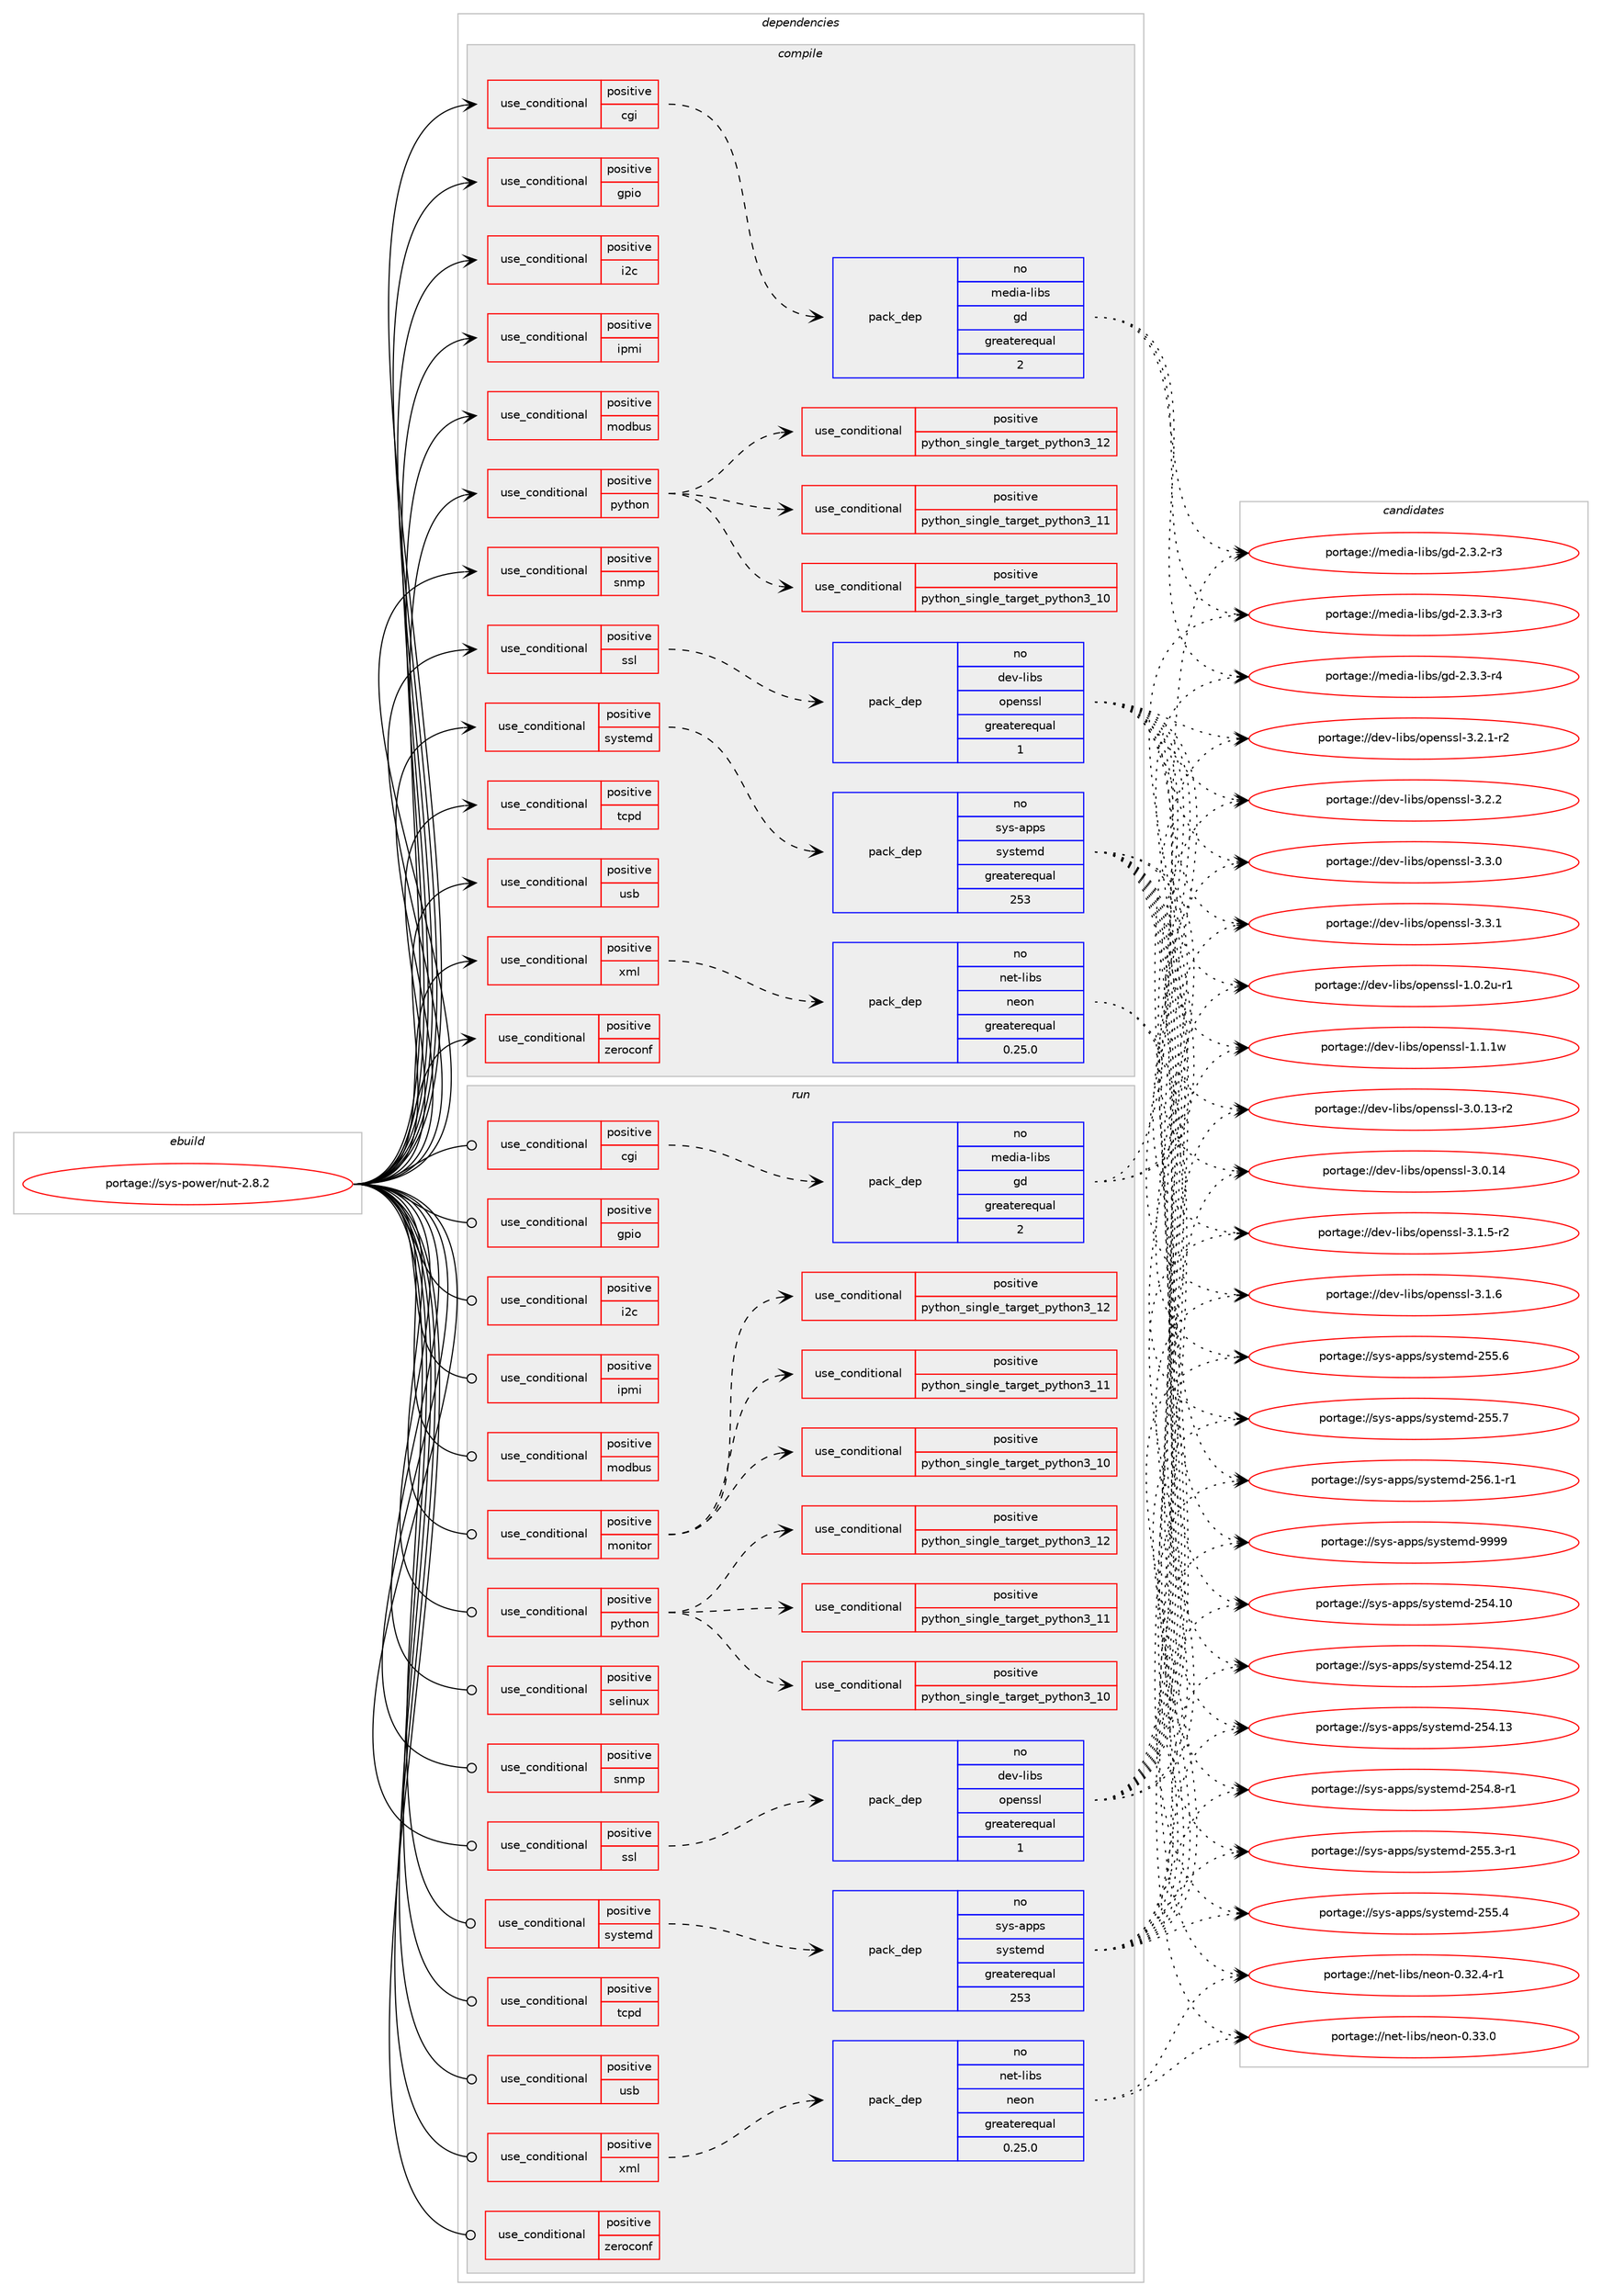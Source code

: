 digraph prolog {

# *************
# Graph options
# *************

newrank=true;
concentrate=true;
compound=true;
graph [rankdir=LR,fontname=Helvetica,fontsize=10,ranksep=1.5];#, ranksep=2.5, nodesep=0.2];
edge  [arrowhead=vee];
node  [fontname=Helvetica,fontsize=10];

# **********
# The ebuild
# **********

subgraph cluster_leftcol {
color=gray;
rank=same;
label=<<i>ebuild</i>>;
id [label="portage://sys-power/nut-2.8.2", color=red, width=4, href="../sys-power/nut-2.8.2.svg"];
}

# ****************
# The dependencies
# ****************

subgraph cluster_midcol {
color=gray;
label=<<i>dependencies</i>>;
subgraph cluster_compile {
fillcolor="#eeeeee";
style=filled;
label=<<i>compile</i>>;
subgraph cond115331 {
dependency221669 [label=<<TABLE BORDER="0" CELLBORDER="1" CELLSPACING="0" CELLPADDING="4"><TR><TD ROWSPAN="3" CELLPADDING="10">use_conditional</TD></TR><TR><TD>positive</TD></TR><TR><TD>cgi</TD></TR></TABLE>>, shape=none, color=red];
subgraph pack103407 {
dependency221670 [label=<<TABLE BORDER="0" CELLBORDER="1" CELLSPACING="0" CELLPADDING="4" WIDTH="220"><TR><TD ROWSPAN="6" CELLPADDING="30">pack_dep</TD></TR><TR><TD WIDTH="110">no</TD></TR><TR><TD>media-libs</TD></TR><TR><TD>gd</TD></TR><TR><TD>greaterequal</TD></TR><TR><TD>2</TD></TR></TABLE>>, shape=none, color=blue];
}
dependency221669:e -> dependency221670:w [weight=20,style="dashed",arrowhead="vee"];
}
id:e -> dependency221669:w [weight=20,style="solid",arrowhead="vee"];
subgraph cond115332 {
dependency221671 [label=<<TABLE BORDER="0" CELLBORDER="1" CELLSPACING="0" CELLPADDING="4"><TR><TD ROWSPAN="3" CELLPADDING="10">use_conditional</TD></TR><TR><TD>positive</TD></TR><TR><TD>gpio</TD></TR></TABLE>>, shape=none, color=red];
# *** BEGIN UNKNOWN DEPENDENCY TYPE (TODO) ***
# dependency221671 -> package_dependency(portage://sys-power/nut-2.8.2,install,no,dev-libs,libgpiod,none,[,,],[],[])
# *** END UNKNOWN DEPENDENCY TYPE (TODO) ***

}
id:e -> dependency221671:w [weight=20,style="solid",arrowhead="vee"];
subgraph cond115333 {
dependency221672 [label=<<TABLE BORDER="0" CELLBORDER="1" CELLSPACING="0" CELLPADDING="4"><TR><TD ROWSPAN="3" CELLPADDING="10">use_conditional</TD></TR><TR><TD>positive</TD></TR><TR><TD>i2c</TD></TR></TABLE>>, shape=none, color=red];
# *** BEGIN UNKNOWN DEPENDENCY TYPE (TODO) ***
# dependency221672 -> package_dependency(portage://sys-power/nut-2.8.2,install,no,sys-apps,i2c-tools,none,[,,],[],[])
# *** END UNKNOWN DEPENDENCY TYPE (TODO) ***

}
id:e -> dependency221672:w [weight=20,style="solid",arrowhead="vee"];
subgraph cond115334 {
dependency221673 [label=<<TABLE BORDER="0" CELLBORDER="1" CELLSPACING="0" CELLPADDING="4"><TR><TD ROWSPAN="3" CELLPADDING="10">use_conditional</TD></TR><TR><TD>positive</TD></TR><TR><TD>ipmi</TD></TR></TABLE>>, shape=none, color=red];
# *** BEGIN UNKNOWN DEPENDENCY TYPE (TODO) ***
# dependency221673 -> package_dependency(portage://sys-power/nut-2.8.2,install,no,sys-libs,freeipmi,none,[,,],[],[])
# *** END UNKNOWN DEPENDENCY TYPE (TODO) ***

}
id:e -> dependency221673:w [weight=20,style="solid",arrowhead="vee"];
subgraph cond115335 {
dependency221674 [label=<<TABLE BORDER="0" CELLBORDER="1" CELLSPACING="0" CELLPADDING="4"><TR><TD ROWSPAN="3" CELLPADDING="10">use_conditional</TD></TR><TR><TD>positive</TD></TR><TR><TD>modbus</TD></TR></TABLE>>, shape=none, color=red];
# *** BEGIN UNKNOWN DEPENDENCY TYPE (TODO) ***
# dependency221674 -> package_dependency(portage://sys-power/nut-2.8.2,install,no,dev-libs,libmodbus,none,[,,],[],[])
# *** END UNKNOWN DEPENDENCY TYPE (TODO) ***

}
id:e -> dependency221674:w [weight=20,style="solid",arrowhead="vee"];
subgraph cond115336 {
dependency221675 [label=<<TABLE BORDER="0" CELLBORDER="1" CELLSPACING="0" CELLPADDING="4"><TR><TD ROWSPAN="3" CELLPADDING="10">use_conditional</TD></TR><TR><TD>positive</TD></TR><TR><TD>python</TD></TR></TABLE>>, shape=none, color=red];
subgraph cond115337 {
dependency221676 [label=<<TABLE BORDER="0" CELLBORDER="1" CELLSPACING="0" CELLPADDING="4"><TR><TD ROWSPAN="3" CELLPADDING="10">use_conditional</TD></TR><TR><TD>positive</TD></TR><TR><TD>python_single_target_python3_10</TD></TR></TABLE>>, shape=none, color=red];
# *** BEGIN UNKNOWN DEPENDENCY TYPE (TODO) ***
# dependency221676 -> package_dependency(portage://sys-power/nut-2.8.2,install,no,dev-lang,python,none,[,,],[slot(3.10)],[])
# *** END UNKNOWN DEPENDENCY TYPE (TODO) ***

}
dependency221675:e -> dependency221676:w [weight=20,style="dashed",arrowhead="vee"];
subgraph cond115338 {
dependency221677 [label=<<TABLE BORDER="0" CELLBORDER="1" CELLSPACING="0" CELLPADDING="4"><TR><TD ROWSPAN="3" CELLPADDING="10">use_conditional</TD></TR><TR><TD>positive</TD></TR><TR><TD>python_single_target_python3_11</TD></TR></TABLE>>, shape=none, color=red];
# *** BEGIN UNKNOWN DEPENDENCY TYPE (TODO) ***
# dependency221677 -> package_dependency(portage://sys-power/nut-2.8.2,install,no,dev-lang,python,none,[,,],[slot(3.11)],[])
# *** END UNKNOWN DEPENDENCY TYPE (TODO) ***

}
dependency221675:e -> dependency221677:w [weight=20,style="dashed",arrowhead="vee"];
subgraph cond115339 {
dependency221678 [label=<<TABLE BORDER="0" CELLBORDER="1" CELLSPACING="0" CELLPADDING="4"><TR><TD ROWSPAN="3" CELLPADDING="10">use_conditional</TD></TR><TR><TD>positive</TD></TR><TR><TD>python_single_target_python3_12</TD></TR></TABLE>>, shape=none, color=red];
# *** BEGIN UNKNOWN DEPENDENCY TYPE (TODO) ***
# dependency221678 -> package_dependency(portage://sys-power/nut-2.8.2,install,no,dev-lang,python,none,[,,],[slot(3.12)],[])
# *** END UNKNOWN DEPENDENCY TYPE (TODO) ***

}
dependency221675:e -> dependency221678:w [weight=20,style="dashed",arrowhead="vee"];
}
id:e -> dependency221675:w [weight=20,style="solid",arrowhead="vee"];
subgraph cond115340 {
dependency221679 [label=<<TABLE BORDER="0" CELLBORDER="1" CELLSPACING="0" CELLPADDING="4"><TR><TD ROWSPAN="3" CELLPADDING="10">use_conditional</TD></TR><TR><TD>positive</TD></TR><TR><TD>snmp</TD></TR></TABLE>>, shape=none, color=red];
# *** BEGIN UNKNOWN DEPENDENCY TYPE (TODO) ***
# dependency221679 -> package_dependency(portage://sys-power/nut-2.8.2,install,no,net-analyzer,net-snmp,none,[,,],any_same_slot,[])
# *** END UNKNOWN DEPENDENCY TYPE (TODO) ***

}
id:e -> dependency221679:w [weight=20,style="solid",arrowhead="vee"];
subgraph cond115341 {
dependency221680 [label=<<TABLE BORDER="0" CELLBORDER="1" CELLSPACING="0" CELLPADDING="4"><TR><TD ROWSPAN="3" CELLPADDING="10">use_conditional</TD></TR><TR><TD>positive</TD></TR><TR><TD>ssl</TD></TR></TABLE>>, shape=none, color=red];
subgraph pack103408 {
dependency221681 [label=<<TABLE BORDER="0" CELLBORDER="1" CELLSPACING="0" CELLPADDING="4" WIDTH="220"><TR><TD ROWSPAN="6" CELLPADDING="30">pack_dep</TD></TR><TR><TD WIDTH="110">no</TD></TR><TR><TD>dev-libs</TD></TR><TR><TD>openssl</TD></TR><TR><TD>greaterequal</TD></TR><TR><TD>1</TD></TR></TABLE>>, shape=none, color=blue];
}
dependency221680:e -> dependency221681:w [weight=20,style="dashed",arrowhead="vee"];
}
id:e -> dependency221680:w [weight=20,style="solid",arrowhead="vee"];
subgraph cond115342 {
dependency221682 [label=<<TABLE BORDER="0" CELLBORDER="1" CELLSPACING="0" CELLPADDING="4"><TR><TD ROWSPAN="3" CELLPADDING="10">use_conditional</TD></TR><TR><TD>positive</TD></TR><TR><TD>systemd</TD></TR></TABLE>>, shape=none, color=red];
subgraph pack103409 {
dependency221683 [label=<<TABLE BORDER="0" CELLBORDER="1" CELLSPACING="0" CELLPADDING="4" WIDTH="220"><TR><TD ROWSPAN="6" CELLPADDING="30">pack_dep</TD></TR><TR><TD WIDTH="110">no</TD></TR><TR><TD>sys-apps</TD></TR><TR><TD>systemd</TD></TR><TR><TD>greaterequal</TD></TR><TR><TD>253</TD></TR></TABLE>>, shape=none, color=blue];
}
dependency221682:e -> dependency221683:w [weight=20,style="dashed",arrowhead="vee"];
}
id:e -> dependency221682:w [weight=20,style="solid",arrowhead="vee"];
subgraph cond115343 {
dependency221684 [label=<<TABLE BORDER="0" CELLBORDER="1" CELLSPACING="0" CELLPADDING="4"><TR><TD ROWSPAN="3" CELLPADDING="10">use_conditional</TD></TR><TR><TD>positive</TD></TR><TR><TD>tcpd</TD></TR></TABLE>>, shape=none, color=red];
# *** BEGIN UNKNOWN DEPENDENCY TYPE (TODO) ***
# dependency221684 -> package_dependency(portage://sys-power/nut-2.8.2,install,no,sys-apps,tcp-wrappers,none,[,,],[],[])
# *** END UNKNOWN DEPENDENCY TYPE (TODO) ***

}
id:e -> dependency221684:w [weight=20,style="solid",arrowhead="vee"];
subgraph cond115344 {
dependency221685 [label=<<TABLE BORDER="0" CELLBORDER="1" CELLSPACING="0" CELLPADDING="4"><TR><TD ROWSPAN="3" CELLPADDING="10">use_conditional</TD></TR><TR><TD>positive</TD></TR><TR><TD>usb</TD></TR></TABLE>>, shape=none, color=red];
# *** BEGIN UNKNOWN DEPENDENCY TYPE (TODO) ***
# dependency221685 -> package_dependency(portage://sys-power/nut-2.8.2,install,no,virtual,libusb,none,[,,],[slot(1)],[])
# *** END UNKNOWN DEPENDENCY TYPE (TODO) ***

}
id:e -> dependency221685:w [weight=20,style="solid",arrowhead="vee"];
subgraph cond115345 {
dependency221686 [label=<<TABLE BORDER="0" CELLBORDER="1" CELLSPACING="0" CELLPADDING="4"><TR><TD ROWSPAN="3" CELLPADDING="10">use_conditional</TD></TR><TR><TD>positive</TD></TR><TR><TD>xml</TD></TR></TABLE>>, shape=none, color=red];
subgraph pack103410 {
dependency221687 [label=<<TABLE BORDER="0" CELLBORDER="1" CELLSPACING="0" CELLPADDING="4" WIDTH="220"><TR><TD ROWSPAN="6" CELLPADDING="30">pack_dep</TD></TR><TR><TD WIDTH="110">no</TD></TR><TR><TD>net-libs</TD></TR><TR><TD>neon</TD></TR><TR><TD>greaterequal</TD></TR><TR><TD>0.25.0</TD></TR></TABLE>>, shape=none, color=blue];
}
dependency221686:e -> dependency221687:w [weight=20,style="dashed",arrowhead="vee"];
}
id:e -> dependency221686:w [weight=20,style="solid",arrowhead="vee"];
subgraph cond115346 {
dependency221688 [label=<<TABLE BORDER="0" CELLBORDER="1" CELLSPACING="0" CELLPADDING="4"><TR><TD ROWSPAN="3" CELLPADDING="10">use_conditional</TD></TR><TR><TD>positive</TD></TR><TR><TD>zeroconf</TD></TR></TABLE>>, shape=none, color=red];
# *** BEGIN UNKNOWN DEPENDENCY TYPE (TODO) ***
# dependency221688 -> package_dependency(portage://sys-power/nut-2.8.2,install,no,net-dns,avahi,none,[,,],[],[])
# *** END UNKNOWN DEPENDENCY TYPE (TODO) ***

}
id:e -> dependency221688:w [weight=20,style="solid",arrowhead="vee"];
# *** BEGIN UNKNOWN DEPENDENCY TYPE (TODO) ***
# id -> package_dependency(portage://sys-power/nut-2.8.2,install,no,acct-group,nut,none,[,,],[],[])
# *** END UNKNOWN DEPENDENCY TYPE (TODO) ***

# *** BEGIN UNKNOWN DEPENDENCY TYPE (TODO) ***
# id -> package_dependency(portage://sys-power/nut-2.8.2,install,no,acct-user,nut,none,[,,],[],[])
# *** END UNKNOWN DEPENDENCY TYPE (TODO) ***

# *** BEGIN UNKNOWN DEPENDENCY TYPE (TODO) ***
# id -> package_dependency(portage://sys-power/nut-2.8.2,install,no,dev-libs,libltdl,none,[,,],[],[])
# *** END UNKNOWN DEPENDENCY TYPE (TODO) ***

# *** BEGIN UNKNOWN DEPENDENCY TYPE (TODO) ***
# id -> package_dependency(portage://sys-power/nut-2.8.2,install,no,virtual,udev,none,[,,],[],[])
# *** END UNKNOWN DEPENDENCY TYPE (TODO) ***

}
subgraph cluster_compileandrun {
fillcolor="#eeeeee";
style=filled;
label=<<i>compile and run</i>>;
}
subgraph cluster_run {
fillcolor="#eeeeee";
style=filled;
label=<<i>run</i>>;
subgraph cond115347 {
dependency221689 [label=<<TABLE BORDER="0" CELLBORDER="1" CELLSPACING="0" CELLPADDING="4"><TR><TD ROWSPAN="3" CELLPADDING="10">use_conditional</TD></TR><TR><TD>positive</TD></TR><TR><TD>cgi</TD></TR></TABLE>>, shape=none, color=red];
subgraph pack103411 {
dependency221690 [label=<<TABLE BORDER="0" CELLBORDER="1" CELLSPACING="0" CELLPADDING="4" WIDTH="220"><TR><TD ROWSPAN="6" CELLPADDING="30">pack_dep</TD></TR><TR><TD WIDTH="110">no</TD></TR><TR><TD>media-libs</TD></TR><TR><TD>gd</TD></TR><TR><TD>greaterequal</TD></TR><TR><TD>2</TD></TR></TABLE>>, shape=none, color=blue];
}
dependency221689:e -> dependency221690:w [weight=20,style="dashed",arrowhead="vee"];
}
id:e -> dependency221689:w [weight=20,style="solid",arrowhead="odot"];
subgraph cond115348 {
dependency221691 [label=<<TABLE BORDER="0" CELLBORDER="1" CELLSPACING="0" CELLPADDING="4"><TR><TD ROWSPAN="3" CELLPADDING="10">use_conditional</TD></TR><TR><TD>positive</TD></TR><TR><TD>gpio</TD></TR></TABLE>>, shape=none, color=red];
# *** BEGIN UNKNOWN DEPENDENCY TYPE (TODO) ***
# dependency221691 -> package_dependency(portage://sys-power/nut-2.8.2,run,no,dev-libs,libgpiod,none,[,,],[],[])
# *** END UNKNOWN DEPENDENCY TYPE (TODO) ***

}
id:e -> dependency221691:w [weight=20,style="solid",arrowhead="odot"];
subgraph cond115349 {
dependency221692 [label=<<TABLE BORDER="0" CELLBORDER="1" CELLSPACING="0" CELLPADDING="4"><TR><TD ROWSPAN="3" CELLPADDING="10">use_conditional</TD></TR><TR><TD>positive</TD></TR><TR><TD>i2c</TD></TR></TABLE>>, shape=none, color=red];
# *** BEGIN UNKNOWN DEPENDENCY TYPE (TODO) ***
# dependency221692 -> package_dependency(portage://sys-power/nut-2.8.2,run,no,sys-apps,i2c-tools,none,[,,],[],[])
# *** END UNKNOWN DEPENDENCY TYPE (TODO) ***

}
id:e -> dependency221692:w [weight=20,style="solid",arrowhead="odot"];
subgraph cond115350 {
dependency221693 [label=<<TABLE BORDER="0" CELLBORDER="1" CELLSPACING="0" CELLPADDING="4"><TR><TD ROWSPAN="3" CELLPADDING="10">use_conditional</TD></TR><TR><TD>positive</TD></TR><TR><TD>ipmi</TD></TR></TABLE>>, shape=none, color=red];
# *** BEGIN UNKNOWN DEPENDENCY TYPE (TODO) ***
# dependency221693 -> package_dependency(portage://sys-power/nut-2.8.2,run,no,sys-libs,freeipmi,none,[,,],[],[])
# *** END UNKNOWN DEPENDENCY TYPE (TODO) ***

}
id:e -> dependency221693:w [weight=20,style="solid",arrowhead="odot"];
subgraph cond115351 {
dependency221694 [label=<<TABLE BORDER="0" CELLBORDER="1" CELLSPACING="0" CELLPADDING="4"><TR><TD ROWSPAN="3" CELLPADDING="10">use_conditional</TD></TR><TR><TD>positive</TD></TR><TR><TD>modbus</TD></TR></TABLE>>, shape=none, color=red];
# *** BEGIN UNKNOWN DEPENDENCY TYPE (TODO) ***
# dependency221694 -> package_dependency(portage://sys-power/nut-2.8.2,run,no,dev-libs,libmodbus,none,[,,],[],[])
# *** END UNKNOWN DEPENDENCY TYPE (TODO) ***

}
id:e -> dependency221694:w [weight=20,style="solid",arrowhead="odot"];
subgraph cond115352 {
dependency221695 [label=<<TABLE BORDER="0" CELLBORDER="1" CELLSPACING="0" CELLPADDING="4"><TR><TD ROWSPAN="3" CELLPADDING="10">use_conditional</TD></TR><TR><TD>positive</TD></TR><TR><TD>monitor</TD></TR></TABLE>>, shape=none, color=red];
subgraph cond115353 {
dependency221696 [label=<<TABLE BORDER="0" CELLBORDER="1" CELLSPACING="0" CELLPADDING="4"><TR><TD ROWSPAN="3" CELLPADDING="10">use_conditional</TD></TR><TR><TD>positive</TD></TR><TR><TD>python_single_target_python3_10</TD></TR></TABLE>>, shape=none, color=red];
# *** BEGIN UNKNOWN DEPENDENCY TYPE (TODO) ***
# dependency221696 -> package_dependency(portage://sys-power/nut-2.8.2,run,no,dev-python,PyQt5,none,[,,],[],[use(enable(gui),none),use(enable(widgets),none),use(enable(python_targets_python3_10),negative)])
# *** END UNKNOWN DEPENDENCY TYPE (TODO) ***

}
dependency221695:e -> dependency221696:w [weight=20,style="dashed",arrowhead="vee"];
subgraph cond115354 {
dependency221697 [label=<<TABLE BORDER="0" CELLBORDER="1" CELLSPACING="0" CELLPADDING="4"><TR><TD ROWSPAN="3" CELLPADDING="10">use_conditional</TD></TR><TR><TD>positive</TD></TR><TR><TD>python_single_target_python3_11</TD></TR></TABLE>>, shape=none, color=red];
# *** BEGIN UNKNOWN DEPENDENCY TYPE (TODO) ***
# dependency221697 -> package_dependency(portage://sys-power/nut-2.8.2,run,no,dev-python,PyQt5,none,[,,],[],[use(enable(gui),none),use(enable(widgets),none),use(enable(python_targets_python3_11),negative)])
# *** END UNKNOWN DEPENDENCY TYPE (TODO) ***

}
dependency221695:e -> dependency221697:w [weight=20,style="dashed",arrowhead="vee"];
subgraph cond115355 {
dependency221698 [label=<<TABLE BORDER="0" CELLBORDER="1" CELLSPACING="0" CELLPADDING="4"><TR><TD ROWSPAN="3" CELLPADDING="10">use_conditional</TD></TR><TR><TD>positive</TD></TR><TR><TD>python_single_target_python3_12</TD></TR></TABLE>>, shape=none, color=red];
# *** BEGIN UNKNOWN DEPENDENCY TYPE (TODO) ***
# dependency221698 -> package_dependency(portage://sys-power/nut-2.8.2,run,no,dev-python,PyQt5,none,[,,],[],[use(enable(gui),none),use(enable(widgets),none),use(enable(python_targets_python3_12),negative)])
# *** END UNKNOWN DEPENDENCY TYPE (TODO) ***

}
dependency221695:e -> dependency221698:w [weight=20,style="dashed",arrowhead="vee"];
}
id:e -> dependency221695:w [weight=20,style="solid",arrowhead="odot"];
subgraph cond115356 {
dependency221699 [label=<<TABLE BORDER="0" CELLBORDER="1" CELLSPACING="0" CELLPADDING="4"><TR><TD ROWSPAN="3" CELLPADDING="10">use_conditional</TD></TR><TR><TD>positive</TD></TR><TR><TD>python</TD></TR></TABLE>>, shape=none, color=red];
subgraph cond115357 {
dependency221700 [label=<<TABLE BORDER="0" CELLBORDER="1" CELLSPACING="0" CELLPADDING="4"><TR><TD ROWSPAN="3" CELLPADDING="10">use_conditional</TD></TR><TR><TD>positive</TD></TR><TR><TD>python_single_target_python3_10</TD></TR></TABLE>>, shape=none, color=red];
# *** BEGIN UNKNOWN DEPENDENCY TYPE (TODO) ***
# dependency221700 -> package_dependency(portage://sys-power/nut-2.8.2,run,no,dev-lang,python,none,[,,],[slot(3.10)],[])
# *** END UNKNOWN DEPENDENCY TYPE (TODO) ***

}
dependency221699:e -> dependency221700:w [weight=20,style="dashed",arrowhead="vee"];
subgraph cond115358 {
dependency221701 [label=<<TABLE BORDER="0" CELLBORDER="1" CELLSPACING="0" CELLPADDING="4"><TR><TD ROWSPAN="3" CELLPADDING="10">use_conditional</TD></TR><TR><TD>positive</TD></TR><TR><TD>python_single_target_python3_11</TD></TR></TABLE>>, shape=none, color=red];
# *** BEGIN UNKNOWN DEPENDENCY TYPE (TODO) ***
# dependency221701 -> package_dependency(portage://sys-power/nut-2.8.2,run,no,dev-lang,python,none,[,,],[slot(3.11)],[])
# *** END UNKNOWN DEPENDENCY TYPE (TODO) ***

}
dependency221699:e -> dependency221701:w [weight=20,style="dashed",arrowhead="vee"];
subgraph cond115359 {
dependency221702 [label=<<TABLE BORDER="0" CELLBORDER="1" CELLSPACING="0" CELLPADDING="4"><TR><TD ROWSPAN="3" CELLPADDING="10">use_conditional</TD></TR><TR><TD>positive</TD></TR><TR><TD>python_single_target_python3_12</TD></TR></TABLE>>, shape=none, color=red];
# *** BEGIN UNKNOWN DEPENDENCY TYPE (TODO) ***
# dependency221702 -> package_dependency(portage://sys-power/nut-2.8.2,run,no,dev-lang,python,none,[,,],[slot(3.12)],[])
# *** END UNKNOWN DEPENDENCY TYPE (TODO) ***

}
dependency221699:e -> dependency221702:w [weight=20,style="dashed",arrowhead="vee"];
}
id:e -> dependency221699:w [weight=20,style="solid",arrowhead="odot"];
subgraph cond115360 {
dependency221703 [label=<<TABLE BORDER="0" CELLBORDER="1" CELLSPACING="0" CELLPADDING="4"><TR><TD ROWSPAN="3" CELLPADDING="10">use_conditional</TD></TR><TR><TD>positive</TD></TR><TR><TD>selinux</TD></TR></TABLE>>, shape=none, color=red];
# *** BEGIN UNKNOWN DEPENDENCY TYPE (TODO) ***
# dependency221703 -> package_dependency(portage://sys-power/nut-2.8.2,run,no,sec-policy,selinux-nut,none,[,,],[],[])
# *** END UNKNOWN DEPENDENCY TYPE (TODO) ***

}
id:e -> dependency221703:w [weight=20,style="solid",arrowhead="odot"];
subgraph cond115361 {
dependency221704 [label=<<TABLE BORDER="0" CELLBORDER="1" CELLSPACING="0" CELLPADDING="4"><TR><TD ROWSPAN="3" CELLPADDING="10">use_conditional</TD></TR><TR><TD>positive</TD></TR><TR><TD>snmp</TD></TR></TABLE>>, shape=none, color=red];
# *** BEGIN UNKNOWN DEPENDENCY TYPE (TODO) ***
# dependency221704 -> package_dependency(portage://sys-power/nut-2.8.2,run,no,net-analyzer,net-snmp,none,[,,],any_same_slot,[])
# *** END UNKNOWN DEPENDENCY TYPE (TODO) ***

}
id:e -> dependency221704:w [weight=20,style="solid",arrowhead="odot"];
subgraph cond115362 {
dependency221705 [label=<<TABLE BORDER="0" CELLBORDER="1" CELLSPACING="0" CELLPADDING="4"><TR><TD ROWSPAN="3" CELLPADDING="10">use_conditional</TD></TR><TR><TD>positive</TD></TR><TR><TD>ssl</TD></TR></TABLE>>, shape=none, color=red];
subgraph pack103412 {
dependency221706 [label=<<TABLE BORDER="0" CELLBORDER="1" CELLSPACING="0" CELLPADDING="4" WIDTH="220"><TR><TD ROWSPAN="6" CELLPADDING="30">pack_dep</TD></TR><TR><TD WIDTH="110">no</TD></TR><TR><TD>dev-libs</TD></TR><TR><TD>openssl</TD></TR><TR><TD>greaterequal</TD></TR><TR><TD>1</TD></TR></TABLE>>, shape=none, color=blue];
}
dependency221705:e -> dependency221706:w [weight=20,style="dashed",arrowhead="vee"];
}
id:e -> dependency221705:w [weight=20,style="solid",arrowhead="odot"];
subgraph cond115363 {
dependency221707 [label=<<TABLE BORDER="0" CELLBORDER="1" CELLSPACING="0" CELLPADDING="4"><TR><TD ROWSPAN="3" CELLPADDING="10">use_conditional</TD></TR><TR><TD>positive</TD></TR><TR><TD>systemd</TD></TR></TABLE>>, shape=none, color=red];
subgraph pack103413 {
dependency221708 [label=<<TABLE BORDER="0" CELLBORDER="1" CELLSPACING="0" CELLPADDING="4" WIDTH="220"><TR><TD ROWSPAN="6" CELLPADDING="30">pack_dep</TD></TR><TR><TD WIDTH="110">no</TD></TR><TR><TD>sys-apps</TD></TR><TR><TD>systemd</TD></TR><TR><TD>greaterequal</TD></TR><TR><TD>253</TD></TR></TABLE>>, shape=none, color=blue];
}
dependency221707:e -> dependency221708:w [weight=20,style="dashed",arrowhead="vee"];
}
id:e -> dependency221707:w [weight=20,style="solid",arrowhead="odot"];
subgraph cond115364 {
dependency221709 [label=<<TABLE BORDER="0" CELLBORDER="1" CELLSPACING="0" CELLPADDING="4"><TR><TD ROWSPAN="3" CELLPADDING="10">use_conditional</TD></TR><TR><TD>positive</TD></TR><TR><TD>tcpd</TD></TR></TABLE>>, shape=none, color=red];
# *** BEGIN UNKNOWN DEPENDENCY TYPE (TODO) ***
# dependency221709 -> package_dependency(portage://sys-power/nut-2.8.2,run,no,sys-apps,tcp-wrappers,none,[,,],[],[])
# *** END UNKNOWN DEPENDENCY TYPE (TODO) ***

}
id:e -> dependency221709:w [weight=20,style="solid",arrowhead="odot"];
subgraph cond115365 {
dependency221710 [label=<<TABLE BORDER="0" CELLBORDER="1" CELLSPACING="0" CELLPADDING="4"><TR><TD ROWSPAN="3" CELLPADDING="10">use_conditional</TD></TR><TR><TD>positive</TD></TR><TR><TD>usb</TD></TR></TABLE>>, shape=none, color=red];
# *** BEGIN UNKNOWN DEPENDENCY TYPE (TODO) ***
# dependency221710 -> package_dependency(portage://sys-power/nut-2.8.2,run,no,virtual,libusb,none,[,,],[slot(1)],[])
# *** END UNKNOWN DEPENDENCY TYPE (TODO) ***

}
id:e -> dependency221710:w [weight=20,style="solid",arrowhead="odot"];
subgraph cond115366 {
dependency221711 [label=<<TABLE BORDER="0" CELLBORDER="1" CELLSPACING="0" CELLPADDING="4"><TR><TD ROWSPAN="3" CELLPADDING="10">use_conditional</TD></TR><TR><TD>positive</TD></TR><TR><TD>xml</TD></TR></TABLE>>, shape=none, color=red];
subgraph pack103414 {
dependency221712 [label=<<TABLE BORDER="0" CELLBORDER="1" CELLSPACING="0" CELLPADDING="4" WIDTH="220"><TR><TD ROWSPAN="6" CELLPADDING="30">pack_dep</TD></TR><TR><TD WIDTH="110">no</TD></TR><TR><TD>net-libs</TD></TR><TR><TD>neon</TD></TR><TR><TD>greaterequal</TD></TR><TR><TD>0.25.0</TD></TR></TABLE>>, shape=none, color=blue];
}
dependency221711:e -> dependency221712:w [weight=20,style="dashed",arrowhead="vee"];
}
id:e -> dependency221711:w [weight=20,style="solid",arrowhead="odot"];
subgraph cond115367 {
dependency221713 [label=<<TABLE BORDER="0" CELLBORDER="1" CELLSPACING="0" CELLPADDING="4"><TR><TD ROWSPAN="3" CELLPADDING="10">use_conditional</TD></TR><TR><TD>positive</TD></TR><TR><TD>zeroconf</TD></TR></TABLE>>, shape=none, color=red];
# *** BEGIN UNKNOWN DEPENDENCY TYPE (TODO) ***
# dependency221713 -> package_dependency(portage://sys-power/nut-2.8.2,run,no,net-dns,avahi,none,[,,],[],[])
# *** END UNKNOWN DEPENDENCY TYPE (TODO) ***

}
id:e -> dependency221713:w [weight=20,style="solid",arrowhead="odot"];
# *** BEGIN UNKNOWN DEPENDENCY TYPE (TODO) ***
# id -> package_dependency(portage://sys-power/nut-2.8.2,run,no,acct-group,nut,none,[,,],[],[])
# *** END UNKNOWN DEPENDENCY TYPE (TODO) ***

# *** BEGIN UNKNOWN DEPENDENCY TYPE (TODO) ***
# id -> package_dependency(portage://sys-power/nut-2.8.2,run,no,acct-user,nut,none,[,,],[],[])
# *** END UNKNOWN DEPENDENCY TYPE (TODO) ***

# *** BEGIN UNKNOWN DEPENDENCY TYPE (TODO) ***
# id -> package_dependency(portage://sys-power/nut-2.8.2,run,no,dev-libs,libltdl,none,[,,],[],[])
# *** END UNKNOWN DEPENDENCY TYPE (TODO) ***

# *** BEGIN UNKNOWN DEPENDENCY TYPE (TODO) ***
# id -> package_dependency(portage://sys-power/nut-2.8.2,run,no,virtual,tmpfiles,none,[,,],[],[])
# *** END UNKNOWN DEPENDENCY TYPE (TODO) ***

# *** BEGIN UNKNOWN DEPENDENCY TYPE (TODO) ***
# id -> package_dependency(portage://sys-power/nut-2.8.2,run,no,virtual,udev,none,[,,],[],[])
# *** END UNKNOWN DEPENDENCY TYPE (TODO) ***

}
}

# **************
# The candidates
# **************

subgraph cluster_choices {
rank=same;
color=gray;
label=<<i>candidates</i>>;

subgraph choice103407 {
color=black;
nodesep=1;
choice109101100105974510810598115471031004550465146504511451 [label="portage://media-libs/gd-2.3.2-r3", color=red, width=4,href="../media-libs/gd-2.3.2-r3.svg"];
choice109101100105974510810598115471031004550465146514511451 [label="portage://media-libs/gd-2.3.3-r3", color=red, width=4,href="../media-libs/gd-2.3.3-r3.svg"];
choice109101100105974510810598115471031004550465146514511452 [label="portage://media-libs/gd-2.3.3-r4", color=red, width=4,href="../media-libs/gd-2.3.3-r4.svg"];
dependency221670:e -> choice109101100105974510810598115471031004550465146504511451:w [style=dotted,weight="100"];
dependency221670:e -> choice109101100105974510810598115471031004550465146514511451:w [style=dotted,weight="100"];
dependency221670:e -> choice109101100105974510810598115471031004550465146514511452:w [style=dotted,weight="100"];
}
subgraph choice103408 {
color=black;
nodesep=1;
choice1001011184510810598115471111121011101151151084549464846501174511449 [label="portage://dev-libs/openssl-1.0.2u-r1", color=red, width=4,href="../dev-libs/openssl-1.0.2u-r1.svg"];
choice100101118451081059811547111112101110115115108454946494649119 [label="portage://dev-libs/openssl-1.1.1w", color=red, width=4,href="../dev-libs/openssl-1.1.1w.svg"];
choice100101118451081059811547111112101110115115108455146484649514511450 [label="portage://dev-libs/openssl-3.0.13-r2", color=red, width=4,href="../dev-libs/openssl-3.0.13-r2.svg"];
choice10010111845108105981154711111210111011511510845514648464952 [label="portage://dev-libs/openssl-3.0.14", color=red, width=4,href="../dev-libs/openssl-3.0.14.svg"];
choice1001011184510810598115471111121011101151151084551464946534511450 [label="portage://dev-libs/openssl-3.1.5-r2", color=red, width=4,href="../dev-libs/openssl-3.1.5-r2.svg"];
choice100101118451081059811547111112101110115115108455146494654 [label="portage://dev-libs/openssl-3.1.6", color=red, width=4,href="../dev-libs/openssl-3.1.6.svg"];
choice1001011184510810598115471111121011101151151084551465046494511450 [label="portage://dev-libs/openssl-3.2.1-r2", color=red, width=4,href="../dev-libs/openssl-3.2.1-r2.svg"];
choice100101118451081059811547111112101110115115108455146504650 [label="portage://dev-libs/openssl-3.2.2", color=red, width=4,href="../dev-libs/openssl-3.2.2.svg"];
choice100101118451081059811547111112101110115115108455146514648 [label="portage://dev-libs/openssl-3.3.0", color=red, width=4,href="../dev-libs/openssl-3.3.0.svg"];
choice100101118451081059811547111112101110115115108455146514649 [label="portage://dev-libs/openssl-3.3.1", color=red, width=4,href="../dev-libs/openssl-3.3.1.svg"];
dependency221681:e -> choice1001011184510810598115471111121011101151151084549464846501174511449:w [style=dotted,weight="100"];
dependency221681:e -> choice100101118451081059811547111112101110115115108454946494649119:w [style=dotted,weight="100"];
dependency221681:e -> choice100101118451081059811547111112101110115115108455146484649514511450:w [style=dotted,weight="100"];
dependency221681:e -> choice10010111845108105981154711111210111011511510845514648464952:w [style=dotted,weight="100"];
dependency221681:e -> choice1001011184510810598115471111121011101151151084551464946534511450:w [style=dotted,weight="100"];
dependency221681:e -> choice100101118451081059811547111112101110115115108455146494654:w [style=dotted,weight="100"];
dependency221681:e -> choice1001011184510810598115471111121011101151151084551465046494511450:w [style=dotted,weight="100"];
dependency221681:e -> choice100101118451081059811547111112101110115115108455146504650:w [style=dotted,weight="100"];
dependency221681:e -> choice100101118451081059811547111112101110115115108455146514648:w [style=dotted,weight="100"];
dependency221681:e -> choice100101118451081059811547111112101110115115108455146514649:w [style=dotted,weight="100"];
}
subgraph choice103409 {
color=black;
nodesep=1;
choice11512111545971121121154711512111511610110910045505352464948 [label="portage://sys-apps/systemd-254.10", color=red, width=4,href="../sys-apps/systemd-254.10.svg"];
choice11512111545971121121154711512111511610110910045505352464950 [label="portage://sys-apps/systemd-254.12", color=red, width=4,href="../sys-apps/systemd-254.12.svg"];
choice11512111545971121121154711512111511610110910045505352464951 [label="portage://sys-apps/systemd-254.13", color=red, width=4,href="../sys-apps/systemd-254.13.svg"];
choice1151211154597112112115471151211151161011091004550535246564511449 [label="portage://sys-apps/systemd-254.8-r1", color=red, width=4,href="../sys-apps/systemd-254.8-r1.svg"];
choice1151211154597112112115471151211151161011091004550535346514511449 [label="portage://sys-apps/systemd-255.3-r1", color=red, width=4,href="../sys-apps/systemd-255.3-r1.svg"];
choice115121115459711211211547115121115116101109100455053534652 [label="portage://sys-apps/systemd-255.4", color=red, width=4,href="../sys-apps/systemd-255.4.svg"];
choice115121115459711211211547115121115116101109100455053534654 [label="portage://sys-apps/systemd-255.6", color=red, width=4,href="../sys-apps/systemd-255.6.svg"];
choice115121115459711211211547115121115116101109100455053534655 [label="portage://sys-apps/systemd-255.7", color=red, width=4,href="../sys-apps/systemd-255.7.svg"];
choice1151211154597112112115471151211151161011091004550535446494511449 [label="portage://sys-apps/systemd-256.1-r1", color=red, width=4,href="../sys-apps/systemd-256.1-r1.svg"];
choice1151211154597112112115471151211151161011091004557575757 [label="portage://sys-apps/systemd-9999", color=red, width=4,href="../sys-apps/systemd-9999.svg"];
dependency221683:e -> choice11512111545971121121154711512111511610110910045505352464948:w [style=dotted,weight="100"];
dependency221683:e -> choice11512111545971121121154711512111511610110910045505352464950:w [style=dotted,weight="100"];
dependency221683:e -> choice11512111545971121121154711512111511610110910045505352464951:w [style=dotted,weight="100"];
dependency221683:e -> choice1151211154597112112115471151211151161011091004550535246564511449:w [style=dotted,weight="100"];
dependency221683:e -> choice1151211154597112112115471151211151161011091004550535346514511449:w [style=dotted,weight="100"];
dependency221683:e -> choice115121115459711211211547115121115116101109100455053534652:w [style=dotted,weight="100"];
dependency221683:e -> choice115121115459711211211547115121115116101109100455053534654:w [style=dotted,weight="100"];
dependency221683:e -> choice115121115459711211211547115121115116101109100455053534655:w [style=dotted,weight="100"];
dependency221683:e -> choice1151211154597112112115471151211151161011091004550535446494511449:w [style=dotted,weight="100"];
dependency221683:e -> choice1151211154597112112115471151211151161011091004557575757:w [style=dotted,weight="100"];
}
subgraph choice103410 {
color=black;
nodesep=1;
choice110101116451081059811547110101111110454846515046524511449 [label="portage://net-libs/neon-0.32.4-r1", color=red, width=4,href="../net-libs/neon-0.32.4-r1.svg"];
choice11010111645108105981154711010111111045484651514648 [label="portage://net-libs/neon-0.33.0", color=red, width=4,href="../net-libs/neon-0.33.0.svg"];
dependency221687:e -> choice110101116451081059811547110101111110454846515046524511449:w [style=dotted,weight="100"];
dependency221687:e -> choice11010111645108105981154711010111111045484651514648:w [style=dotted,weight="100"];
}
subgraph choice103411 {
color=black;
nodesep=1;
choice109101100105974510810598115471031004550465146504511451 [label="portage://media-libs/gd-2.3.2-r3", color=red, width=4,href="../media-libs/gd-2.3.2-r3.svg"];
choice109101100105974510810598115471031004550465146514511451 [label="portage://media-libs/gd-2.3.3-r3", color=red, width=4,href="../media-libs/gd-2.3.3-r3.svg"];
choice109101100105974510810598115471031004550465146514511452 [label="portage://media-libs/gd-2.3.3-r4", color=red, width=4,href="../media-libs/gd-2.3.3-r4.svg"];
dependency221690:e -> choice109101100105974510810598115471031004550465146504511451:w [style=dotted,weight="100"];
dependency221690:e -> choice109101100105974510810598115471031004550465146514511451:w [style=dotted,weight="100"];
dependency221690:e -> choice109101100105974510810598115471031004550465146514511452:w [style=dotted,weight="100"];
}
subgraph choice103412 {
color=black;
nodesep=1;
choice1001011184510810598115471111121011101151151084549464846501174511449 [label="portage://dev-libs/openssl-1.0.2u-r1", color=red, width=4,href="../dev-libs/openssl-1.0.2u-r1.svg"];
choice100101118451081059811547111112101110115115108454946494649119 [label="portage://dev-libs/openssl-1.1.1w", color=red, width=4,href="../dev-libs/openssl-1.1.1w.svg"];
choice100101118451081059811547111112101110115115108455146484649514511450 [label="portage://dev-libs/openssl-3.0.13-r2", color=red, width=4,href="../dev-libs/openssl-3.0.13-r2.svg"];
choice10010111845108105981154711111210111011511510845514648464952 [label="portage://dev-libs/openssl-3.0.14", color=red, width=4,href="../dev-libs/openssl-3.0.14.svg"];
choice1001011184510810598115471111121011101151151084551464946534511450 [label="portage://dev-libs/openssl-3.1.5-r2", color=red, width=4,href="../dev-libs/openssl-3.1.5-r2.svg"];
choice100101118451081059811547111112101110115115108455146494654 [label="portage://dev-libs/openssl-3.1.6", color=red, width=4,href="../dev-libs/openssl-3.1.6.svg"];
choice1001011184510810598115471111121011101151151084551465046494511450 [label="portage://dev-libs/openssl-3.2.1-r2", color=red, width=4,href="../dev-libs/openssl-3.2.1-r2.svg"];
choice100101118451081059811547111112101110115115108455146504650 [label="portage://dev-libs/openssl-3.2.2", color=red, width=4,href="../dev-libs/openssl-3.2.2.svg"];
choice100101118451081059811547111112101110115115108455146514648 [label="portage://dev-libs/openssl-3.3.0", color=red, width=4,href="../dev-libs/openssl-3.3.0.svg"];
choice100101118451081059811547111112101110115115108455146514649 [label="portage://dev-libs/openssl-3.3.1", color=red, width=4,href="../dev-libs/openssl-3.3.1.svg"];
dependency221706:e -> choice1001011184510810598115471111121011101151151084549464846501174511449:w [style=dotted,weight="100"];
dependency221706:e -> choice100101118451081059811547111112101110115115108454946494649119:w [style=dotted,weight="100"];
dependency221706:e -> choice100101118451081059811547111112101110115115108455146484649514511450:w [style=dotted,weight="100"];
dependency221706:e -> choice10010111845108105981154711111210111011511510845514648464952:w [style=dotted,weight="100"];
dependency221706:e -> choice1001011184510810598115471111121011101151151084551464946534511450:w [style=dotted,weight="100"];
dependency221706:e -> choice100101118451081059811547111112101110115115108455146494654:w [style=dotted,weight="100"];
dependency221706:e -> choice1001011184510810598115471111121011101151151084551465046494511450:w [style=dotted,weight="100"];
dependency221706:e -> choice100101118451081059811547111112101110115115108455146504650:w [style=dotted,weight="100"];
dependency221706:e -> choice100101118451081059811547111112101110115115108455146514648:w [style=dotted,weight="100"];
dependency221706:e -> choice100101118451081059811547111112101110115115108455146514649:w [style=dotted,weight="100"];
}
subgraph choice103413 {
color=black;
nodesep=1;
choice11512111545971121121154711512111511610110910045505352464948 [label="portage://sys-apps/systemd-254.10", color=red, width=4,href="../sys-apps/systemd-254.10.svg"];
choice11512111545971121121154711512111511610110910045505352464950 [label="portage://sys-apps/systemd-254.12", color=red, width=4,href="../sys-apps/systemd-254.12.svg"];
choice11512111545971121121154711512111511610110910045505352464951 [label="portage://sys-apps/systemd-254.13", color=red, width=4,href="../sys-apps/systemd-254.13.svg"];
choice1151211154597112112115471151211151161011091004550535246564511449 [label="portage://sys-apps/systemd-254.8-r1", color=red, width=4,href="../sys-apps/systemd-254.8-r1.svg"];
choice1151211154597112112115471151211151161011091004550535346514511449 [label="portage://sys-apps/systemd-255.3-r1", color=red, width=4,href="../sys-apps/systemd-255.3-r1.svg"];
choice115121115459711211211547115121115116101109100455053534652 [label="portage://sys-apps/systemd-255.4", color=red, width=4,href="../sys-apps/systemd-255.4.svg"];
choice115121115459711211211547115121115116101109100455053534654 [label="portage://sys-apps/systemd-255.6", color=red, width=4,href="../sys-apps/systemd-255.6.svg"];
choice115121115459711211211547115121115116101109100455053534655 [label="portage://sys-apps/systemd-255.7", color=red, width=4,href="../sys-apps/systemd-255.7.svg"];
choice1151211154597112112115471151211151161011091004550535446494511449 [label="portage://sys-apps/systemd-256.1-r1", color=red, width=4,href="../sys-apps/systemd-256.1-r1.svg"];
choice1151211154597112112115471151211151161011091004557575757 [label="portage://sys-apps/systemd-9999", color=red, width=4,href="../sys-apps/systemd-9999.svg"];
dependency221708:e -> choice11512111545971121121154711512111511610110910045505352464948:w [style=dotted,weight="100"];
dependency221708:e -> choice11512111545971121121154711512111511610110910045505352464950:w [style=dotted,weight="100"];
dependency221708:e -> choice11512111545971121121154711512111511610110910045505352464951:w [style=dotted,weight="100"];
dependency221708:e -> choice1151211154597112112115471151211151161011091004550535246564511449:w [style=dotted,weight="100"];
dependency221708:e -> choice1151211154597112112115471151211151161011091004550535346514511449:w [style=dotted,weight="100"];
dependency221708:e -> choice115121115459711211211547115121115116101109100455053534652:w [style=dotted,weight="100"];
dependency221708:e -> choice115121115459711211211547115121115116101109100455053534654:w [style=dotted,weight="100"];
dependency221708:e -> choice115121115459711211211547115121115116101109100455053534655:w [style=dotted,weight="100"];
dependency221708:e -> choice1151211154597112112115471151211151161011091004550535446494511449:w [style=dotted,weight="100"];
dependency221708:e -> choice1151211154597112112115471151211151161011091004557575757:w [style=dotted,weight="100"];
}
subgraph choice103414 {
color=black;
nodesep=1;
choice110101116451081059811547110101111110454846515046524511449 [label="portage://net-libs/neon-0.32.4-r1", color=red, width=4,href="../net-libs/neon-0.32.4-r1.svg"];
choice11010111645108105981154711010111111045484651514648 [label="portage://net-libs/neon-0.33.0", color=red, width=4,href="../net-libs/neon-0.33.0.svg"];
dependency221712:e -> choice110101116451081059811547110101111110454846515046524511449:w [style=dotted,weight="100"];
dependency221712:e -> choice11010111645108105981154711010111111045484651514648:w [style=dotted,weight="100"];
}
}

}
